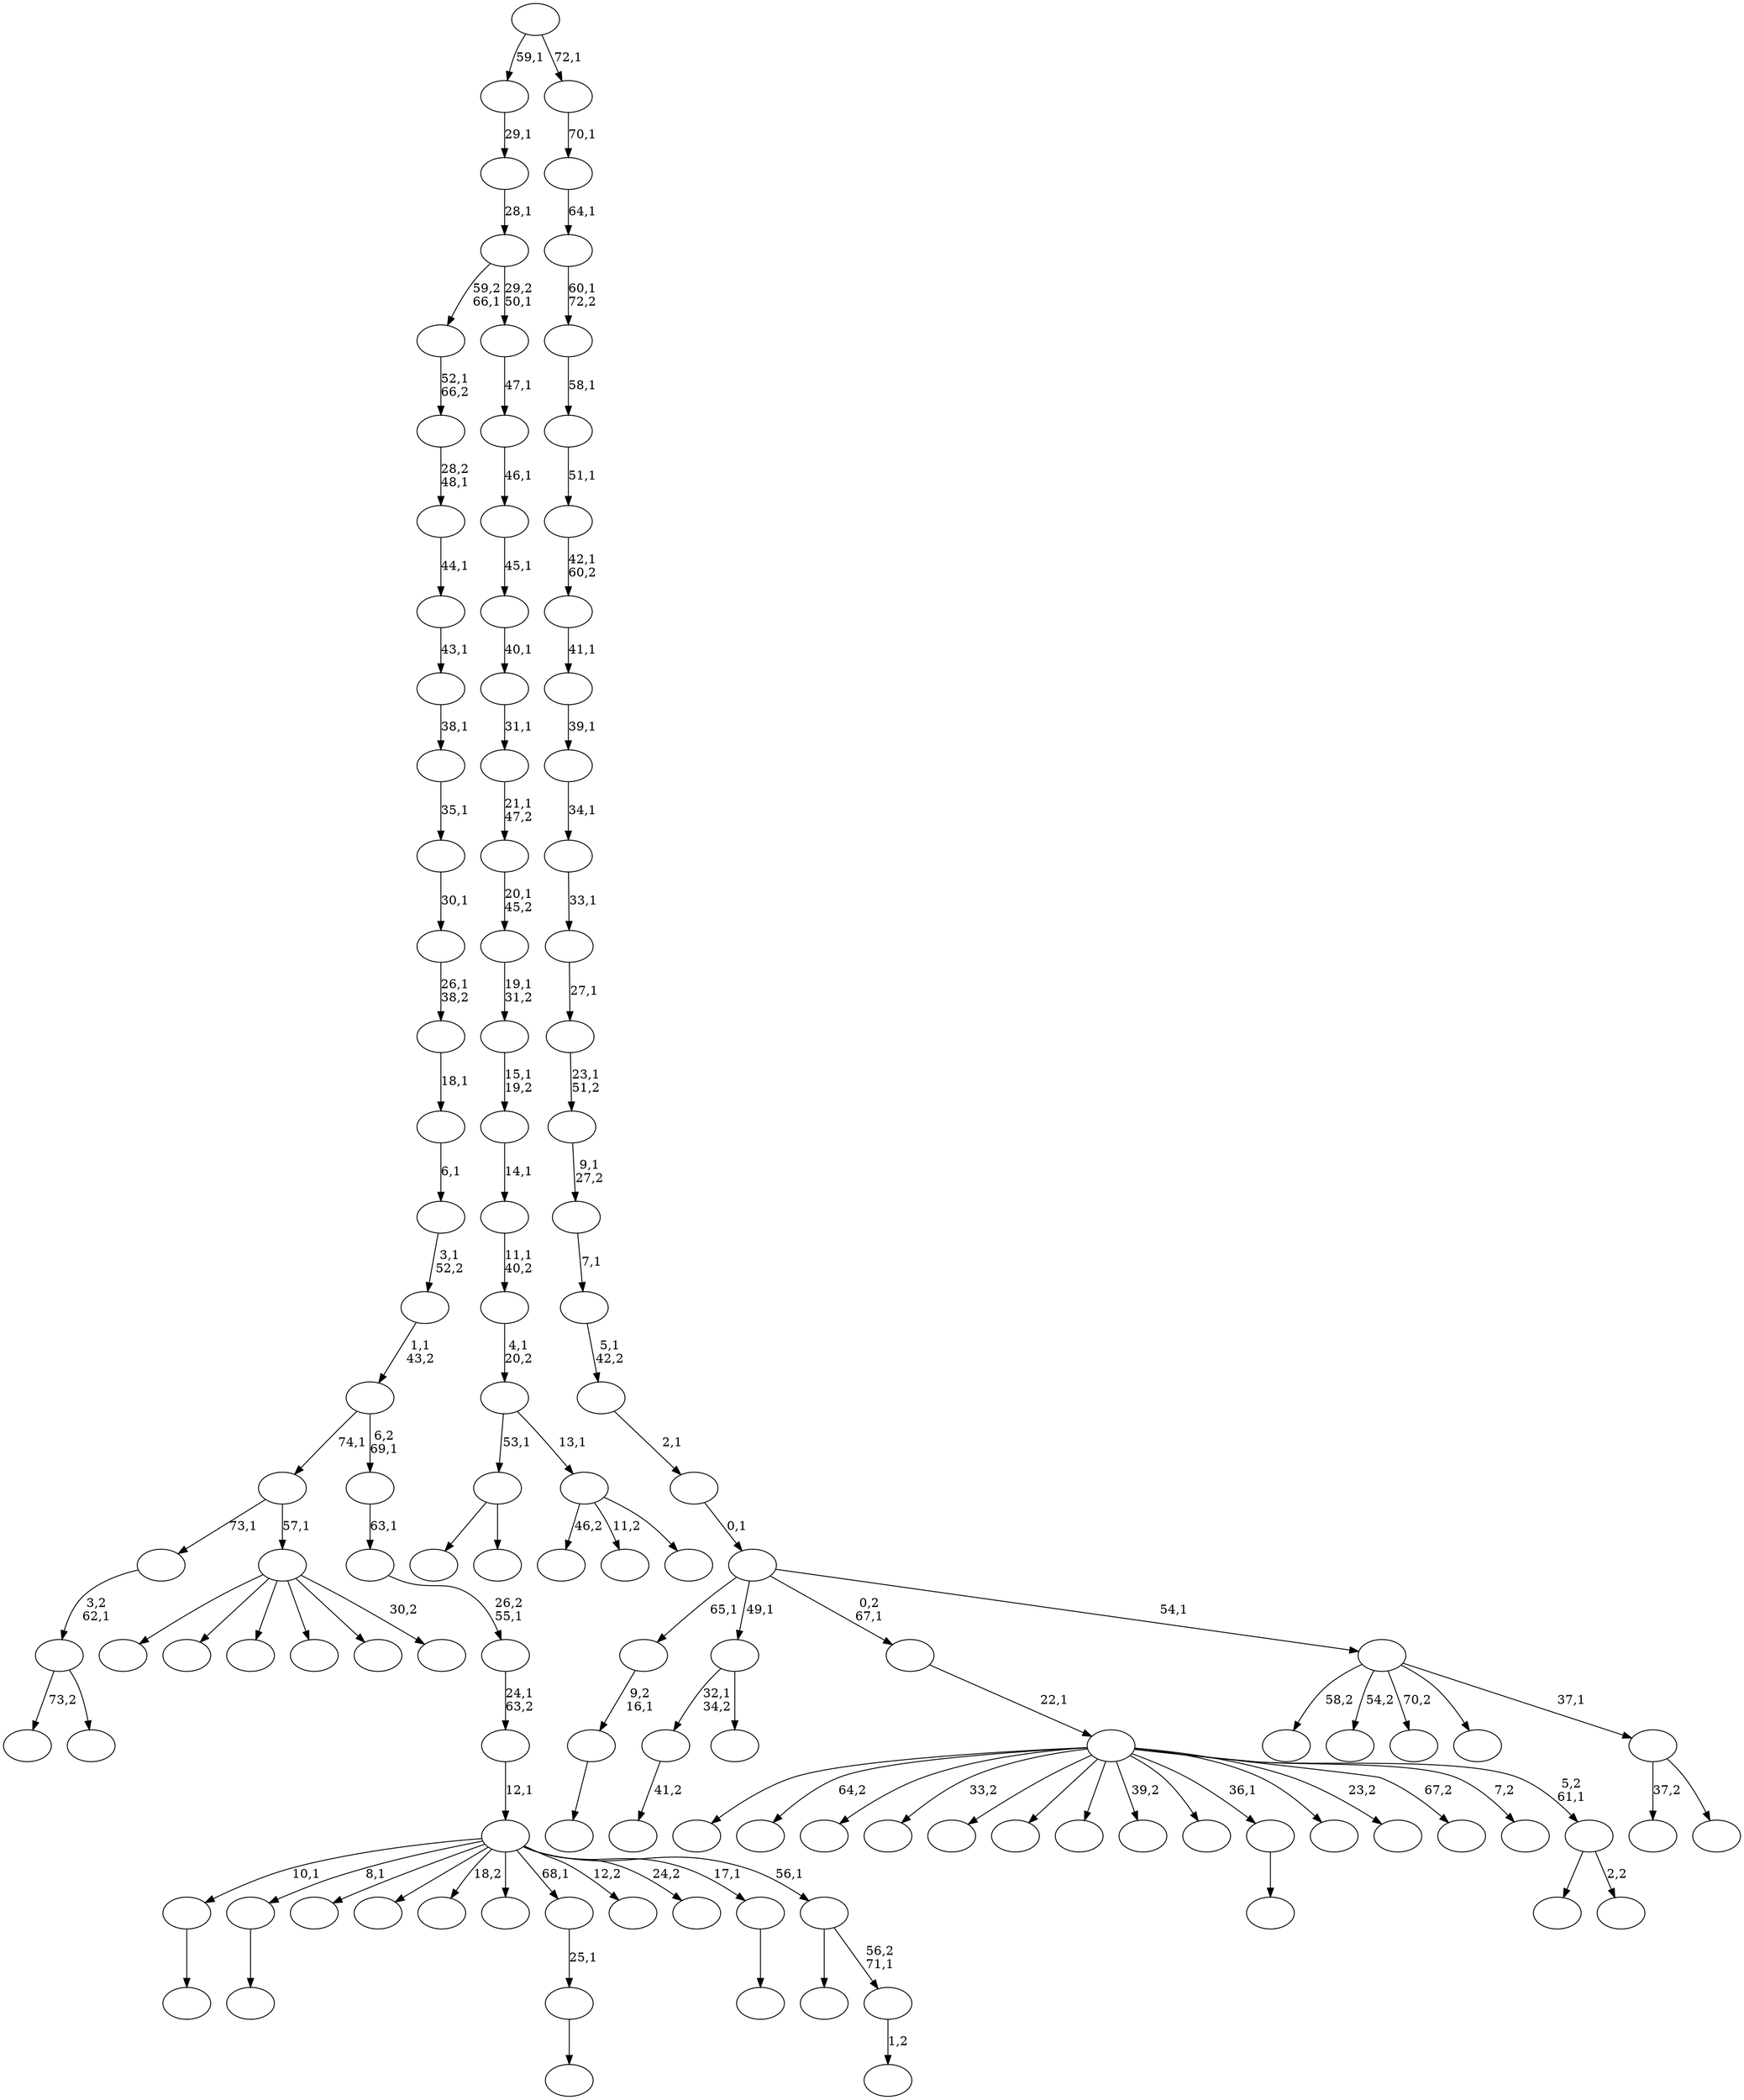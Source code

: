 digraph T {
	125 [label=""]
	124 [label=""]
	123 [label=""]
	122 [label=""]
	121 [label=""]
	120 [label=""]
	119 [label=""]
	118 [label=""]
	117 [label=""]
	116 [label=""]
	115 [label=""]
	114 [label=""]
	113 [label=""]
	112 [label=""]
	111 [label=""]
	110 [label=""]
	109 [label=""]
	108 [label=""]
	107 [label=""]
	106 [label=""]
	105 [label=""]
	104 [label=""]
	103 [label=""]
	102 [label=""]
	101 [label=""]
	100 [label=""]
	99 [label=""]
	98 [label=""]
	97 [label=""]
	96 [label=""]
	95 [label=""]
	94 [label=""]
	93 [label=""]
	92 [label=""]
	91 [label=""]
	90 [label=""]
	89 [label=""]
	88 [label=""]
	87 [label=""]
	86 [label=""]
	85 [label=""]
	84 [label=""]
	83 [label=""]
	82 [label=""]
	81 [label=""]
	80 [label=""]
	79 [label=""]
	78 [label=""]
	77 [label=""]
	76 [label=""]
	75 [label=""]
	74 [label=""]
	73 [label=""]
	72 [label=""]
	71 [label=""]
	70 [label=""]
	69 [label=""]
	68 [label=""]
	67 [label=""]
	66 [label=""]
	65 [label=""]
	64 [label=""]
	63 [label=""]
	62 [label=""]
	61 [label=""]
	60 [label=""]
	59 [label=""]
	58 [label=""]
	57 [label=""]
	56 [label=""]
	55 [label=""]
	54 [label=""]
	53 [label=""]
	52 [label=""]
	51 [label=""]
	50 [label=""]
	49 [label=""]
	48 [label=""]
	47 [label=""]
	46 [label=""]
	45 [label=""]
	44 [label=""]
	43 [label=""]
	42 [label=""]
	41 [label=""]
	40 [label=""]
	39 [label=""]
	38 [label=""]
	37 [label=""]
	36 [label=""]
	35 [label=""]
	34 [label=""]
	33 [label=""]
	32 [label=""]
	31 [label=""]
	30 [label=""]
	29 [label=""]
	28 [label=""]
	27 [label=""]
	26 [label=""]
	25 [label=""]
	24 [label=""]
	23 [label=""]
	22 [label=""]
	21 [label=""]
	20 [label=""]
	19 [label=""]
	18 [label=""]
	17 [label=""]
	16 [label=""]
	15 [label=""]
	14 [label=""]
	13 [label=""]
	12 [label=""]
	11 [label=""]
	10 [label=""]
	9 [label=""]
	8 [label=""]
	7 [label=""]
	6 [label=""]
	5 [label=""]
	4 [label=""]
	3 [label=""]
	2 [label=""]
	1 [label=""]
	0 [label=""]
	124 -> 125 [label=""]
	115 -> 116 [label=""]
	114 -> 115 [label="9,2\n16,1"]
	112 -> 113 [label=""]
	107 -> 108 [label="41,2"]
	98 -> 99 [label=""]
	97 -> 98 [label="25,1"]
	87 -> 107 [label="32,1\n34,2"]
	87 -> 88 [label=""]
	84 -> 85 [label=""]
	79 -> 80 [label=""]
	74 -> 95 [label="73,2"]
	74 -> 75 [label=""]
	73 -> 74 [label="3,2\n62,1"]
	69 -> 121 [label=""]
	69 -> 70 [label=""]
	67 -> 117 [label=""]
	67 -> 110 [label=""]
	67 -> 83 [label=""]
	67 -> 77 [label=""]
	67 -> 71 [label=""]
	67 -> 68 [label="30,2"]
	66 -> 73 [label="73,1"]
	66 -> 67 [label="57,1"]
	63 -> 81 [label=""]
	63 -> 64 [label="2,2"]
	62 -> 123 [label=""]
	62 -> 122 [label="64,2"]
	62 -> 120 [label=""]
	62 -> 119 [label="33,2"]
	62 -> 104 [label=""]
	62 -> 102 [label=""]
	62 -> 93 [label=""]
	62 -> 90 [label="39,2"]
	62 -> 86 [label=""]
	62 -> 79 [label="36,1"]
	62 -> 78 [label=""]
	62 -> 76 [label="23,2"]
	62 -> 72 [label="67,2"]
	62 -> 65 [label="7,2"]
	62 -> 63 [label="5,2\n61,1"]
	61 -> 62 [label="22,1"]
	59 -> 60 [label="1,2"]
	58 -> 82 [label=""]
	58 -> 59 [label="56,2\n71,1"]
	57 -> 124 [label="10,1"]
	57 -> 112 [label="8,1"]
	57 -> 111 [label=""]
	57 -> 109 [label=""]
	57 -> 105 [label="18,2"]
	57 -> 101 [label=""]
	57 -> 97 [label="68,1"]
	57 -> 92 [label="12,2"]
	57 -> 91 [label="24,2"]
	57 -> 84 [label="17,1"]
	57 -> 58 [label="56,1"]
	56 -> 57 [label="12,1"]
	55 -> 56 [label="24,1\n63,2"]
	54 -> 55 [label="26,2\n55,1"]
	53 -> 54 [label="63,1"]
	52 -> 66 [label="74,1"]
	52 -> 53 [label="6,2\n69,1"]
	51 -> 52 [label="1,1\n43,2"]
	50 -> 51 [label="3,1\n52,2"]
	49 -> 50 [label="6,1"]
	48 -> 49 [label="18,1"]
	47 -> 48 [label="26,1\n38,2"]
	46 -> 47 [label="30,1"]
	45 -> 46 [label="35,1"]
	44 -> 45 [label="38,1"]
	43 -> 44 [label="43,1"]
	42 -> 43 [label="44,1"]
	41 -> 42 [label="28,2\n48,1"]
	40 -> 41 [label="52,1\n66,2"]
	38 -> 100 [label="46,2"]
	38 -> 89 [label="11,2"]
	38 -> 39 [label=""]
	37 -> 69 [label="53,1"]
	37 -> 38 [label="13,1"]
	36 -> 37 [label="4,1\n20,2"]
	35 -> 36 [label="11,1\n40,2"]
	34 -> 35 [label="14,1"]
	33 -> 34 [label="15,1\n19,2"]
	32 -> 33 [label="19,1\n31,2"]
	31 -> 32 [label="20,1\n45,2"]
	30 -> 31 [label="21,1\n47,2"]
	29 -> 30 [label="31,1"]
	28 -> 29 [label="40,1"]
	27 -> 28 [label="45,1"]
	26 -> 27 [label="46,1"]
	25 -> 26 [label="47,1"]
	24 -> 40 [label="59,2\n66,1"]
	24 -> 25 [label="29,2\n50,1"]
	23 -> 24 [label="28,1"]
	22 -> 23 [label="29,1"]
	20 -> 96 [label="37,2"]
	20 -> 21 [label=""]
	19 -> 118 [label="58,2"]
	19 -> 106 [label="54,2"]
	19 -> 103 [label="70,2"]
	19 -> 94 [label=""]
	19 -> 20 [label="37,1"]
	18 -> 114 [label="65,1"]
	18 -> 87 [label="49,1"]
	18 -> 61 [label="0,2\n67,1"]
	18 -> 19 [label="54,1"]
	17 -> 18 [label="0,1"]
	16 -> 17 [label="2,1"]
	15 -> 16 [label="5,1\n42,2"]
	14 -> 15 [label="7,1"]
	13 -> 14 [label="9,1\n27,2"]
	12 -> 13 [label="23,1\n51,2"]
	11 -> 12 [label="27,1"]
	10 -> 11 [label="33,1"]
	9 -> 10 [label="34,1"]
	8 -> 9 [label="39,1"]
	7 -> 8 [label="41,1"]
	6 -> 7 [label="42,1\n60,2"]
	5 -> 6 [label="51,1"]
	4 -> 5 [label="58,1"]
	3 -> 4 [label="60,1\n72,2"]
	2 -> 3 [label="64,1"]
	1 -> 2 [label="70,1"]
	0 -> 22 [label="59,1"]
	0 -> 1 [label="72,1"]
}
